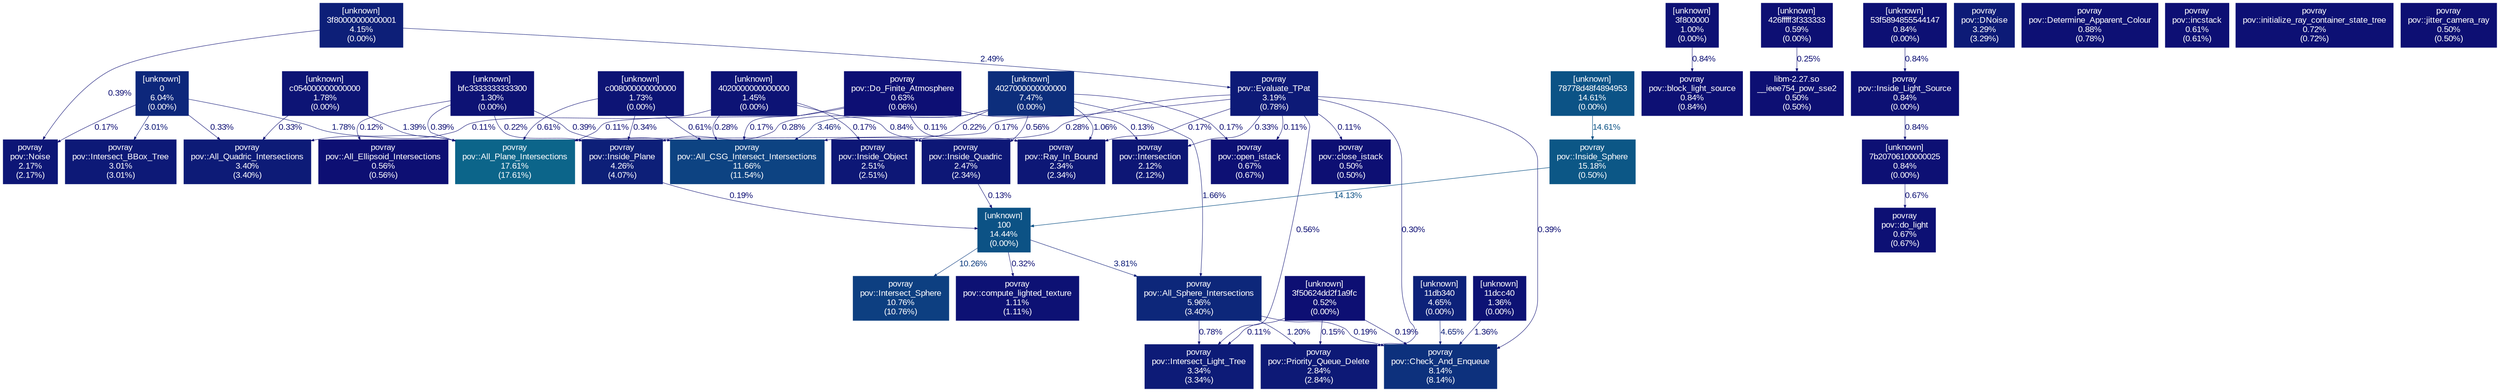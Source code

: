 digraph {
	graph [fontname=Arial, nodesep=0.125, ranksep=0.25];
	node [fontcolor=white, fontname=Arial, height=0, shape=box, style=filled, width=0];
	edge [fontname=Arial];
	"0:[unknown]" [color="#0d277b", fontcolor="#ffffff", fontsize="10.00", label="[unknown]\n0\n6.04%\n(0.00%)"];
	"0:[unknown]" -> "pov::All_Plane_Intersections:/scratch/s1576261/spec-prof/install-spec-prof/CPU2006/453.povray/exe/povray" [arrowsize="0.35", color="#0d1475", fontcolor="#0d1475", fontsize="10.00", label="1.78%", labeldistance="0.50", penwidth="0.50"];
	"0:[unknown]" -> "pov::All_Quadric_Intersections:/scratch/s1576261/spec-prof/install-spec-prof/CPU2006/453.povray/exe/povray" [arrowsize="0.35", color="#0d0e73", fontcolor="#0d0e73", fontsize="10.00", label="0.33%", labeldistance="0.50", penwidth="0.50"];
	"0:[unknown]" -> "pov::Intersect_BBox_Tree:/scratch/s1576261/spec-prof/install-spec-prof/CPU2006/453.povray/exe/povray" [arrowsize="0.35", color="#0d1977", fontcolor="#0d1977", fontsize="10.00", label="3.01%", labeldistance="0.50", penwidth="0.50"];
	"0:[unknown]" -> "pov::Noise:/scratch/s1576261/spec-prof/install-spec-prof/CPU2006/453.povray/exe/povray" [arrowsize="0.35", color="#0d0d73", fontcolor="#0d0d73", fontsize="10.00", label="0.17%", labeldistance="0.50", penwidth="0.50"];
	"100:[unknown]" [color="#0c5285", fontcolor="#ffffff", fontsize="10.00", label="[unknown]\n100\n14.44%\n(0.00%)"];
	"100:[unknown]" -> "pov::All_Sphere_Intersections:/scratch/s1576261/spec-prof/install-spec-prof/CPU2006/453.povray/exe/povray" [arrowsize="0.35", color="#0d1d78", fontcolor="#0d1d78", fontsize="10.00", label="3.81%", labeldistance="0.50", penwidth="0.50"];
	"100:[unknown]" -> "pov::Intersect_Sphere:/scratch/s1576261/spec-prof/install-spec-prof/CPU2006/453.povray/exe/povray" [arrowsize="0.35", color="#0d3c80", fontcolor="#0d3c80", fontsize="10.00", label="10.26%", labeldistance="0.50", penwidth="0.50"];
	"100:[unknown]" -> "pov::compute_lighted_texture:/scratch/s1576261/spec-prof/install-spec-prof/CPU2006/453.povray/exe/povray" [arrowsize="0.35", color="#0d0e73", fontcolor="#0d0e73", fontsize="10.00", label="0.32%", labeldistance="0.50", penwidth="0.50"];
	"11db340:[unknown]" [color="#0d2179", fontcolor="#ffffff", fontsize="10.00", label="[unknown]\n11db340\n4.65%\n(0.00%)"];
	"11db340:[unknown]" -> "pov::Check_And_Enqueue:/scratch/s1576261/spec-prof/install-spec-prof/CPU2006/453.povray/exe/povray" [arrowsize="0.35", color="#0d2179", fontcolor="#0d2179", fontsize="10.00", label="4.65%", labeldistance="0.50", penwidth="0.50"];
	"11dcc40:[unknown]" [color="#0d1274", fontcolor="#ffffff", fontsize="10.00", label="[unknown]\n11dcc40\n1.36%\n(0.00%)"];
	"11dcc40:[unknown]" -> "pov::Check_And_Enqueue:/scratch/s1576261/spec-prof/install-spec-prof/CPU2006/453.povray/exe/povray" [arrowsize="0.35", color="#0d1274", fontcolor="#0d1274", fontsize="10.00", label="1.36%", labeldistance="0.50", penwidth="0.50"];
	"3f50624dd2f1a9fc:[unknown]" [color="#0d0f73", fontcolor="#ffffff", fontsize="10.00", label="[unknown]\n3f50624dd2f1a9fc\n0.52%\n(0.00%)"];
	"3f50624dd2f1a9fc:[unknown]" -> "pov::Check_And_Enqueue:/scratch/s1576261/spec-prof/install-spec-prof/CPU2006/453.povray/exe/povray" [arrowsize="0.35", color="#0d0e73", fontcolor="#0d0e73", fontsize="10.00", label="0.19%", labeldistance="0.50", penwidth="0.50"];
	"3f50624dd2f1a9fc:[unknown]" -> "pov::Intersect_Light_Tree:/scratch/s1576261/spec-prof/install-spec-prof/CPU2006/453.povray/exe/povray" [arrowsize="0.35", color="#0d0d73", fontcolor="#0d0d73", fontsize="10.00", label="0.11%", labeldistance="0.50", penwidth="0.50"];
	"3f50624dd2f1a9fc:[unknown]" -> "pov::Priority_Queue_Delete:/scratch/s1576261/spec-prof/install-spec-prof/CPU2006/453.povray/exe/povray" [arrowsize="0.35", color="#0d0d73", fontcolor="#0d0d73", fontsize="10.00", label="0.15%", labeldistance="0.50", penwidth="0.50"];
	"3f80000000000001:[unknown]" [color="#0d1f78", fontcolor="#ffffff", fontsize="10.00", label="[unknown]\n3f80000000000001\n4.15%\n(0.00%)"];
	"3f80000000000001:[unknown]" -> "pov::Evaluate_TPat:/scratch/s1576261/spec-prof/install-spec-prof/CPU2006/453.povray/exe/povray" [arrowsize="0.35", color="#0d1776", fontcolor="#0d1776", fontsize="10.00", label="2.49%", labeldistance="0.50", penwidth="0.50"];
	"3f80000000000001:[unknown]" -> "pov::Noise:/scratch/s1576261/spec-prof/install-spec-prof/CPU2006/453.povray/exe/povray" [arrowsize="0.35", color="#0d0e73", fontcolor="#0d0e73", fontsize="10.00", label="0.39%", labeldistance="0.50", penwidth="0.50"];
	"3f800000:[unknown]" [color="#0d1174", fontcolor="#ffffff", fontsize="10.00", label="[unknown]\n3f800000\n1.00%\n(0.00%)"];
	"3f800000:[unknown]" -> "pov::block_light_source:/scratch/s1576261/spec-prof/install-spec-prof/CPU2006/453.povray/exe/povray" [arrowsize="0.35", color="#0d1074", fontcolor="#0d1074", fontsize="10.00", label="0.84%", labeldistance="0.50", penwidth="0.50"];
	"4020000000000000:[unknown]" [color="#0d1375", fontcolor="#ffffff", fontsize="10.00", label="[unknown]\n4020000000000000\n1.45%\n(0.00%)"];
	"4020000000000000:[unknown]" -> "pov::All_CSG_Intersect_Intersections:/scratch/s1576261/spec-prof/install-spec-prof/CPU2006/453.povray/exe/povray" [arrowsize="0.35", color="#0d0e73", fontcolor="#0d0e73", fontsize="10.00", label="0.28%", labeldistance="0.50", penwidth="0.50"];
	"4020000000000000:[unknown]" -> "pov::All_Quadric_Intersections:/scratch/s1576261/spec-prof/install-spec-prof/CPU2006/453.povray/exe/povray" [arrowsize="0.35", color="#0d0d73", fontcolor="#0d0d73", fontsize="10.00", label="0.11%", labeldistance="0.50", penwidth="0.50"];
	"4020000000000000:[unknown]" -> "pov::Inside_Object:/scratch/s1576261/spec-prof/install-spec-prof/CPU2006/453.povray/exe/povray" [arrowsize="0.35", color="#0d0d73", fontcolor="#0d0d73", fontsize="10.00", label="0.17%", labeldistance="0.50", penwidth="0.50"];
	"4020000000000000:[unknown]" -> "pov::Inside_Quadric:/scratch/s1576261/spec-prof/install-spec-prof/CPU2006/453.povray/exe/povray" [arrowsize="0.35", color="#0d1074", fontcolor="#0d1074", fontsize="10.00", label="0.84%", labeldistance="0.50", penwidth="0.50"];
	"4027000000000000:[unknown]" [color="#0d2e7c", fontcolor="#ffffff", fontsize="10.00", label="[unknown]\n4027000000000000\n7.47%\n(0.00%)"];
	"4027000000000000:[unknown]" -> "pov::All_CSG_Intersect_Intersections:/scratch/s1576261/spec-prof/install-spec-prof/CPU2006/453.povray/exe/povray" [arrowsize="0.35", color="#0d1b77", fontcolor="#0d1b77", fontsize="10.00", label="3.46%", labeldistance="0.50", penwidth="0.50"];
	"4027000000000000:[unknown]" -> "pov::All_Sphere_Intersections:/scratch/s1576261/spec-prof/install-spec-prof/CPU2006/453.povray/exe/povray" [arrowsize="0.35", color="#0d1475", fontcolor="#0d1475", fontsize="10.00", label="1.66%", labeldistance="0.50", penwidth="0.50"];
	"4027000000000000:[unknown]" -> "pov::Inside_Object:/scratch/s1576261/spec-prof/install-spec-prof/CPU2006/453.povray/exe/povray" [arrowsize="0.35", color="#0d0e73", fontcolor="#0d0e73", fontsize="10.00", label="0.22%", labeldistance="0.50", penwidth="0.50"];
	"4027000000000000:[unknown]" -> "pov::Inside_Plane:/scratch/s1576261/spec-prof/install-spec-prof/CPU2006/453.povray/exe/povray" [arrowsize="0.35", color="#0d0e73", fontcolor="#0d0e73", fontsize="10.00", label="0.28%", labeldistance="0.50", penwidth="0.50"];
	"4027000000000000:[unknown]" -> "pov::Inside_Quadric:/scratch/s1576261/spec-prof/install-spec-prof/CPU2006/453.povray/exe/povray" [arrowsize="0.35", color="#0d0f73", fontcolor="#0d0f73", fontsize="10.00", label="0.56%", labeldistance="0.50", penwidth="0.50"];
	"4027000000000000:[unknown]" -> "pov::Ray_In_Bound:/scratch/s1576261/spec-prof/install-spec-prof/CPU2006/453.povray/exe/povray" [arrowsize="0.35", color="#0d1174", fontcolor="#0d1174", fontsize="10.00", label="1.06%", labeldistance="0.50", penwidth="0.50"];
	"4027000000000000:[unknown]" -> "pov::open_istack:/scratch/s1576261/spec-prof/install-spec-prof/CPU2006/453.povray/exe/povray" [arrowsize="0.35", color="#0d0d73", fontcolor="#0d0d73", fontsize="10.00", label="0.17%", labeldistance="0.50", penwidth="0.50"];
	"426fffff3f333333:[unknown]" [color="#0d0f73", fontcolor="#ffffff", fontsize="10.00", label="[unknown]\n426fffff3f333333\n0.59%\n(0.00%)"];
	"426fffff3f333333:[unknown]" -> "__ieee754_pow_sse2:/lib64/libm-2.27.so" [arrowsize="0.35", color="#0d0e73", fontcolor="#0d0e73", fontsize="10.00", label="0.25%", labeldistance="0.50", penwidth="0.50"];
	"53f5894855544147:[unknown]" [color="#0d1074", fontcolor="#ffffff", fontsize="10.00", label="[unknown]\n53f5894855544147\n0.84%\n(0.00%)"];
	"53f5894855544147:[unknown]" -> "pov::Inside_Light_Source:/scratch/s1576261/spec-prof/install-spec-prof/CPU2006/453.povray/exe/povray" [arrowsize="0.35", color="#0d1074", fontcolor="#0d1074", fontsize="10.00", label="0.84%", labeldistance="0.50", penwidth="0.50"];
	"78778d48f4894953:[unknown]" [color="#0c5386", fontcolor="#ffffff", fontsize="10.00", label="[unknown]\n78778d48f4894953\n14.61%\n(0.00%)"];
	"78778d48f4894953:[unknown]" -> "pov::Inside_Sphere:/scratch/s1576261/spec-prof/install-spec-prof/CPU2006/453.povray/exe/povray" [arrowsize="0.38", color="#0c5386", fontcolor="#0c5386", fontsize="10.00", label="14.61%", labeldistance="0.58", penwidth="0.58"];
	"7b20706100000025:[unknown]" [color="#0d1074", fontcolor="#ffffff", fontsize="10.00", label="[unknown]\n7b20706100000025\n0.84%\n(0.00%)"];
	"7b20706100000025:[unknown]" -> "pov::do_light:/scratch/s1576261/spec-prof/install-spec-prof/CPU2006/453.povray/exe/povray" [arrowsize="0.35", color="#0d1074", fontcolor="#0d1074", fontsize="10.00", label="0.67%", labeldistance="0.50", penwidth="0.50"];
	"__ieee754_pow_sse2:/lib64/libm-2.27.so" [color="#0d0f73", fontcolor="#ffffff", fontsize="10.00", label="libm-2.27.so\n__ieee754_pow_sse2\n0.50%\n(0.50%)"];
	"bfc3333333333300:[unknown]" [color="#0d1274", fontcolor="#ffffff", fontsize="10.00", label="[unknown]\nbfc3333333333300\n1.30%\n(0.00%)"];
	"bfc3333333333300:[unknown]" -> "pov::All_CSG_Intersect_Intersections:/scratch/s1576261/spec-prof/install-spec-prof/CPU2006/453.povray/exe/povray" [arrowsize="0.35", color="#0d0e73", fontcolor="#0d0e73", fontsize="10.00", label="0.39%", labeldistance="0.50", penwidth="0.50"];
	"bfc3333333333300:[unknown]" -> "pov::All_Ellipsoid_Intersections:/scratch/s1576261/spec-prof/install-spec-prof/CPU2006/453.povray/exe/povray" [arrowsize="0.35", color="#0d0d73", fontcolor="#0d0d73", fontsize="10.00", label="0.12%", labeldistance="0.50", penwidth="0.50"];
	"bfc3333333333300:[unknown]" -> "pov::All_Plane_Intersections:/scratch/s1576261/spec-prof/install-spec-prof/CPU2006/453.povray/exe/povray" [arrowsize="0.35", color="#0d0e73", fontcolor="#0d0e73", fontsize="10.00", label="0.39%", labeldistance="0.50", penwidth="0.50"];
	"bfc3333333333300:[unknown]" -> "pov::Inside_Plane:/scratch/s1576261/spec-prof/install-spec-prof/CPU2006/453.povray/exe/povray" [arrowsize="0.35", color="#0d0e73", fontcolor="#0d0e73", fontsize="10.00", label="0.22%", labeldistance="0.50", penwidth="0.50"];
	"c008000000000000:[unknown]" [color="#0d1475", fontcolor="#ffffff", fontsize="10.00", label="[unknown]\nc008000000000000\n1.73%\n(0.00%)"];
	"c008000000000000:[unknown]" -> "pov::All_CSG_Intersect_Intersections:/scratch/s1576261/spec-prof/install-spec-prof/CPU2006/453.povray/exe/povray" [arrowsize="0.35", color="#0d0f74", fontcolor="#0d0f74", fontsize="10.00", label="0.61%", labeldistance="0.50", penwidth="0.50"];
	"c008000000000000:[unknown]" -> "pov::All_Plane_Intersections:/scratch/s1576261/spec-prof/install-spec-prof/CPU2006/453.povray/exe/povray" [arrowsize="0.35", color="#0d0f74", fontcolor="#0d0f74", fontsize="10.00", label="0.61%", labeldistance="0.50", penwidth="0.50"];
	"c008000000000000:[unknown]" -> "pov::Inside_Plane:/scratch/s1576261/spec-prof/install-spec-prof/CPU2006/453.povray/exe/povray" [arrowsize="0.35", color="#0d0e73", fontcolor="#0d0e73", fontsize="10.00", label="0.34%", labeldistance="0.50", penwidth="0.50"];
	"c054000000000000:[unknown]" [color="#0d1475", fontcolor="#ffffff", fontsize="10.00", label="[unknown]\nc054000000000000\n1.78%\n(0.00%)"];
	"c054000000000000:[unknown]" -> "pov::All_Plane_Intersections:/scratch/s1576261/spec-prof/install-spec-prof/CPU2006/453.povray/exe/povray" [arrowsize="0.35", color="#0d1375", fontcolor="#0d1375", fontsize="10.00", label="1.39%", labeldistance="0.50", penwidth="0.50"];
	"c054000000000000:[unknown]" -> "pov::All_Quadric_Intersections:/scratch/s1576261/spec-prof/install-spec-prof/CPU2006/453.povray/exe/povray" [arrowsize="0.35", color="#0d0e73", fontcolor="#0d0e73", fontsize="10.00", label="0.33%", labeldistance="0.50", penwidth="0.50"];
	"pov::All_CSG_Intersect_Intersections:/scratch/s1576261/spec-prof/install-spec-prof/CPU2006/453.povray/exe/povray" [color="#0d4382", fontcolor="#ffffff", fontsize="10.00", label="povray\npov::All_CSG_Intersect_Intersections\n11.66%\n(11.54%)"];
	"pov::All_Ellipsoid_Intersections:/scratch/s1576261/spec-prof/install-spec-prof/CPU2006/453.povray/exe/povray" [color="#0d0f73", fontcolor="#ffffff", fontsize="10.00", label="povray\npov::All_Ellipsoid_Intersections\n0.56%\n(0.56%)"];
	"pov::All_Plane_Intersections:/scratch/s1576261/spec-prof/install-spec-prof/CPU2006/453.povray/exe/povray" [color="#0c658a", fontcolor="#ffffff", fontsize="10.00", label="povray\npov::All_Plane_Intersections\n17.61%\n(17.61%)"];
	"pov::All_Quadric_Intersections:/scratch/s1576261/spec-prof/install-spec-prof/CPU2006/453.povray/exe/povray" [color="#0d1b77", fontcolor="#ffffff", fontsize="10.00", label="povray\npov::All_Quadric_Intersections\n3.40%\n(3.40%)"];
	"pov::All_Sphere_Intersections:/scratch/s1576261/spec-prof/install-spec-prof/CPU2006/453.povray/exe/povray" [color="#0d277a", fontcolor="#ffffff", fontsize="10.00", label="povray\npov::All_Sphere_Intersections\n5.96%\n(3.40%)"];
	"pov::All_Sphere_Intersections:/scratch/s1576261/spec-prof/install-spec-prof/CPU2006/453.povray/exe/povray" -> "pov::Check_And_Enqueue:/scratch/s1576261/spec-prof/install-spec-prof/CPU2006/453.povray/exe/povray" [arrowsize="0.35", color="#0d0e73", fontcolor="#0d0e73", fontsize="10.00", label="0.19%", labeldistance="0.50", penwidth="0.50"];
	"pov::All_Sphere_Intersections:/scratch/s1576261/spec-prof/install-spec-prof/CPU2006/453.povray/exe/povray" -> "pov::Intersect_Light_Tree:/scratch/s1576261/spec-prof/install-spec-prof/CPU2006/453.povray/exe/povray" [arrowsize="0.35", color="#0d1074", fontcolor="#0d1074", fontsize="10.00", label="0.78%", labeldistance="0.50", penwidth="0.50"];
	"pov::All_Sphere_Intersections:/scratch/s1576261/spec-prof/install-spec-prof/CPU2006/453.povray/exe/povray" -> "pov::Priority_Queue_Delete:/scratch/s1576261/spec-prof/install-spec-prof/CPU2006/453.povray/exe/povray" [arrowsize="0.35", color="#0d1274", fontcolor="#0d1274", fontsize="10.00", label="1.20%", labeldistance="0.50", penwidth="0.50"];
	"pov::Check_And_Enqueue:/scratch/s1576261/spec-prof/install-spec-prof/CPU2006/453.povray/exe/povray" [color="#0d317d", fontcolor="#ffffff", fontsize="10.00", label="povray\npov::Check_And_Enqueue\n8.14%\n(8.14%)"];
	"pov::DNoise:/scratch/s1576261/spec-prof/install-spec-prof/CPU2006/453.povray/exe/povray" [color="#0d1b77", fontcolor="#ffffff", fontsize="10.00", label="povray\npov::DNoise\n3.29%\n(3.29%)"];
	"pov::Determine_Apparent_Colour:/scratch/s1576261/spec-prof/install-spec-prof/CPU2006/453.povray/exe/povray" [color="#0d1074", fontcolor="#ffffff", fontsize="10.00", label="povray\npov::Determine_Apparent_Colour\n0.88%\n(0.78%)"];
	"pov::Do_Finite_Atmosphere:/scratch/s1576261/spec-prof/install-spec-prof/CPU2006/453.povray/exe/povray" [color="#0d0f74", fontcolor="#ffffff", fontsize="10.00", label="povray\npov::Do_Finite_Atmosphere\n0.63%\n(0.06%)"];
	"pov::Do_Finite_Atmosphere:/scratch/s1576261/spec-prof/install-spec-prof/CPU2006/453.povray/exe/povray" -> "pov::All_CSG_Intersect_Intersections:/scratch/s1576261/spec-prof/install-spec-prof/CPU2006/453.povray/exe/povray" [arrowsize="0.35", color="#0d0d73", fontcolor="#0d0d73", fontsize="10.00", label="0.17%", labeldistance="0.50", penwidth="0.50"];
	"pov::Do_Finite_Atmosphere:/scratch/s1576261/spec-prof/install-spec-prof/CPU2006/453.povray/exe/povray" -> "pov::All_Plane_Intersections:/scratch/s1576261/spec-prof/install-spec-prof/CPU2006/453.povray/exe/povray" [arrowsize="0.35", color="#0d0d73", fontcolor="#0d0d73", fontsize="10.00", label="0.11%", labeldistance="0.50", penwidth="0.50"];
	"pov::Do_Finite_Atmosphere:/scratch/s1576261/spec-prof/install-spec-prof/CPU2006/453.povray/exe/povray" -> "pov::Intersection:/scratch/s1576261/spec-prof/install-spec-prof/CPU2006/453.povray/exe/povray" [arrowsize="0.35", color="#0d0d73", fontcolor="#0d0d73", fontsize="10.00", label="0.13%", labeldistance="0.50", penwidth="0.50"];
	"pov::Do_Finite_Atmosphere:/scratch/s1576261/spec-prof/install-spec-prof/CPU2006/453.povray/exe/povray" -> "pov::Ray_In_Bound:/scratch/s1576261/spec-prof/install-spec-prof/CPU2006/453.povray/exe/povray" [arrowsize="0.35", color="#0d0d73", fontcolor="#0d0d73", fontsize="10.00", label="0.11%", labeldistance="0.50", penwidth="0.50"];
	"pov::Evaluate_TPat:/scratch/s1576261/spec-prof/install-spec-prof/CPU2006/453.povray/exe/povray" [color="#0d1a77", fontcolor="#ffffff", fontsize="10.00", label="povray\npov::Evaluate_TPat\n3.19%\n(0.78%)"];
	"pov::Evaluate_TPat:/scratch/s1576261/spec-prof/install-spec-prof/CPU2006/453.povray/exe/povray" -> "pov::All_CSG_Intersect_Intersections:/scratch/s1576261/spec-prof/install-spec-prof/CPU2006/453.povray/exe/povray" [arrowsize="0.35", color="#0d0e73", fontcolor="#0d0e73", fontsize="10.00", label="0.28%", labeldistance="0.50", penwidth="0.50"];
	"pov::Evaluate_TPat:/scratch/s1576261/spec-prof/install-spec-prof/CPU2006/453.povray/exe/povray" -> "pov::All_Plane_Intersections:/scratch/s1576261/spec-prof/install-spec-prof/CPU2006/453.povray/exe/povray" [arrowsize="0.35", color="#0d0d73", fontcolor="#0d0d73", fontsize="10.00", label="0.17%", labeldistance="0.50", penwidth="0.50"];
	"pov::Evaluate_TPat:/scratch/s1576261/spec-prof/install-spec-prof/CPU2006/453.povray/exe/povray" -> "pov::Check_And_Enqueue:/scratch/s1576261/spec-prof/install-spec-prof/CPU2006/453.povray/exe/povray" [arrowsize="0.35", color="#0d0e73", fontcolor="#0d0e73", fontsize="10.00", label="0.39%", labeldistance="0.50", penwidth="0.50"];
	"pov::Evaluate_TPat:/scratch/s1576261/spec-prof/install-spec-prof/CPU2006/453.povray/exe/povray" -> "pov::Intersect_Light_Tree:/scratch/s1576261/spec-prof/install-spec-prof/CPU2006/453.povray/exe/povray" [arrowsize="0.35", color="#0d0f73", fontcolor="#0d0f73", fontsize="10.00", label="0.56%", labeldistance="0.50", penwidth="0.50"];
	"pov::Evaluate_TPat:/scratch/s1576261/spec-prof/install-spec-prof/CPU2006/453.povray/exe/povray" -> "pov::Intersection:/scratch/s1576261/spec-prof/install-spec-prof/CPU2006/453.povray/exe/povray" [arrowsize="0.35", color="#0d0e73", fontcolor="#0d0e73", fontsize="10.00", label="0.33%", labeldistance="0.50", penwidth="0.50"];
	"pov::Evaluate_TPat:/scratch/s1576261/spec-prof/install-spec-prof/CPU2006/453.povray/exe/povray" -> "pov::Priority_Queue_Delete:/scratch/s1576261/spec-prof/install-spec-prof/CPU2006/453.povray/exe/povray" [arrowsize="0.35", color="#0d0e73", fontcolor="#0d0e73", fontsize="10.00", label="0.30%", labeldistance="0.50", penwidth="0.50"];
	"pov::Evaluate_TPat:/scratch/s1576261/spec-prof/install-spec-prof/CPU2006/453.povray/exe/povray" -> "pov::Ray_In_Bound:/scratch/s1576261/spec-prof/install-spec-prof/CPU2006/453.povray/exe/povray" [arrowsize="0.35", color="#0d0d73", fontcolor="#0d0d73", fontsize="10.00", label="0.17%", labeldistance="0.50", penwidth="0.50"];
	"pov::Evaluate_TPat:/scratch/s1576261/spec-prof/install-spec-prof/CPU2006/453.povray/exe/povray" -> "pov::close_istack:/scratch/s1576261/spec-prof/install-spec-prof/CPU2006/453.povray/exe/povray" [arrowsize="0.35", color="#0d0d73", fontcolor="#0d0d73", fontsize="10.00", label="0.11%", labeldistance="0.50", penwidth="0.50"];
	"pov::Evaluate_TPat:/scratch/s1576261/spec-prof/install-spec-prof/CPU2006/453.povray/exe/povray" -> "pov::open_istack:/scratch/s1576261/spec-prof/install-spec-prof/CPU2006/453.povray/exe/povray" [arrowsize="0.35", color="#0d0d73", fontcolor="#0d0d73", fontsize="10.00", label="0.11%", labeldistance="0.50", penwidth="0.50"];
	"pov::Inside_Light_Source:/scratch/s1576261/spec-prof/install-spec-prof/CPU2006/453.povray/exe/povray" [color="#0d1074", fontcolor="#ffffff", fontsize="10.00", label="povray\npov::Inside_Light_Source\n0.84%\n(0.00%)"];
	"pov::Inside_Light_Source:/scratch/s1576261/spec-prof/install-spec-prof/CPU2006/453.povray/exe/povray" -> "7b20706100000025:[unknown]" [arrowsize="0.35", color="#0d1074", fontcolor="#0d1074", fontsize="10.00", label="0.84%", labeldistance="0.50", penwidth="0.50"];
	"pov::Inside_Object:/scratch/s1576261/spec-prof/install-spec-prof/CPU2006/453.povray/exe/povray" [color="#0d1776", fontcolor="#ffffff", fontsize="10.00", label="povray\npov::Inside_Object\n2.51%\n(2.51%)"];
	"pov::Inside_Plane:/scratch/s1576261/spec-prof/install-spec-prof/CPU2006/453.povray/exe/povray" [color="#0d1f78", fontcolor="#ffffff", fontsize="10.00", label="povray\npov::Inside_Plane\n4.26%\n(4.07%)"];
	"pov::Inside_Plane:/scratch/s1576261/spec-prof/install-spec-prof/CPU2006/453.povray/exe/povray" -> "100:[unknown]" [arrowsize="0.35", color="#0d0e73", fontcolor="#0d0e73", fontsize="10.00", label="0.19%", labeldistance="0.50", penwidth="0.50"];
	"pov::Inside_Quadric:/scratch/s1576261/spec-prof/install-spec-prof/CPU2006/453.povray/exe/povray" [color="#0d1776", fontcolor="#ffffff", fontsize="10.00", label="povray\npov::Inside_Quadric\n2.47%\n(2.34%)"];
	"pov::Inside_Quadric:/scratch/s1576261/spec-prof/install-spec-prof/CPU2006/453.povray/exe/povray" -> "100:[unknown]" [arrowsize="0.35", color="#0d0d73", fontcolor="#0d0d73", fontsize="10.00", label="0.13%", labeldistance="0.50", penwidth="0.50"];
	"pov::Inside_Sphere:/scratch/s1576261/spec-prof/install-spec-prof/CPU2006/453.povray/exe/povray" [color="#0c5786", fontcolor="#ffffff", fontsize="10.00", label="povray\npov::Inside_Sphere\n15.18%\n(0.50%)"];
	"pov::Inside_Sphere:/scratch/s1576261/spec-prof/install-spec-prof/CPU2006/453.povray/exe/povray" -> "100:[unknown]" [arrowsize="0.38", color="#0c5185", fontcolor="#0c5185", fontsize="10.00", label="14.13%", labeldistance="0.57", penwidth="0.57"];
	"pov::Intersect_BBox_Tree:/scratch/s1576261/spec-prof/install-spec-prof/CPU2006/453.povray/exe/povray" [color="#0d1977", fontcolor="#ffffff", fontsize="10.00", label="povray\npov::Intersect_BBox_Tree\n3.01%\n(3.01%)"];
	"pov::Intersect_Light_Tree:/scratch/s1576261/spec-prof/install-spec-prof/CPU2006/453.povray/exe/povray" [color="#0d1b77", fontcolor="#ffffff", fontsize="10.00", label="povray\npov::Intersect_Light_Tree\n3.34%\n(3.34%)"];
	"pov::Intersect_Sphere:/scratch/s1576261/spec-prof/install-spec-prof/CPU2006/453.povray/exe/povray" [color="#0d3f81", fontcolor="#ffffff", fontsize="10.00", label="povray\npov::Intersect_Sphere\n10.76%\n(10.76%)"];
	"pov::Intersection:/scratch/s1576261/spec-prof/install-spec-prof/CPU2006/453.povray/exe/povray" [color="#0d1675", fontcolor="#ffffff", fontsize="10.00", label="povray\npov::Intersection\n2.12%\n(2.12%)"];
	"pov::Noise:/scratch/s1576261/spec-prof/install-spec-prof/CPU2006/453.povray/exe/povray" [color="#0d1676", fontcolor="#ffffff", fontsize="10.00", label="povray\npov::Noise\n2.17%\n(2.17%)"];
	"pov::Priority_Queue_Delete:/scratch/s1576261/spec-prof/install-spec-prof/CPU2006/453.povray/exe/povray" [color="#0d1976", fontcolor="#ffffff", fontsize="10.00", label="povray\npov::Priority_Queue_Delete\n2.84%\n(2.84%)"];
	"pov::Ray_In_Bound:/scratch/s1576261/spec-prof/install-spec-prof/CPU2006/453.povray/exe/povray" [color="#0d1776", fontcolor="#ffffff", fontsize="10.00", label="povray\npov::Ray_In_Bound\n2.34%\n(2.34%)"];
	"pov::block_light_source:/scratch/s1576261/spec-prof/install-spec-prof/CPU2006/453.povray/exe/povray" [color="#0d1074", fontcolor="#ffffff", fontsize="10.00", label="povray\npov::block_light_source\n0.84%\n(0.84%)"];
	"pov::close_istack:/scratch/s1576261/spec-prof/install-spec-prof/CPU2006/453.povray/exe/povray" [color="#0d0f73", fontcolor="#ffffff", fontsize="10.00", label="povray\npov::close_istack\n0.50%\n(0.50%)"];
	"pov::compute_lighted_texture:/scratch/s1576261/spec-prof/install-spec-prof/CPU2006/453.povray/exe/povray" [color="#0d1174", fontcolor="#ffffff", fontsize="10.00", label="povray\npov::compute_lighted_texture\n1.11%\n(1.11%)"];
	"pov::do_light:/scratch/s1576261/spec-prof/install-spec-prof/CPU2006/453.povray/exe/povray" [color="#0d1074", fontcolor="#ffffff", fontsize="10.00", label="povray\npov::do_light\n0.67%\n(0.67%)"];
	"pov::incstack:/scratch/s1576261/spec-prof/install-spec-prof/CPU2006/453.povray/exe/povray" [color="#0d0f74", fontcolor="#ffffff", fontsize="10.00", label="povray\npov::incstack\n0.61%\n(0.61%)"];
	"pov::initialize_ray_container_state_tree:/scratch/s1576261/spec-prof/install-spec-prof/CPU2006/453.povray/exe/povray" [color="#0d1074", fontcolor="#ffffff", fontsize="10.00", label="povray\npov::initialize_ray_container_state_tree\n0.72%\n(0.72%)"];
	"pov::jitter_camera_ray:/scratch/s1576261/spec-prof/install-spec-prof/CPU2006/453.povray/exe/povray" [color="#0d0f73", fontcolor="#ffffff", fontsize="10.00", label="povray\npov::jitter_camera_ray\n0.50%\n(0.50%)"];
	"pov::open_istack:/scratch/s1576261/spec-prof/install-spec-prof/CPU2006/453.povray/exe/povray" [color="#0d1074", fontcolor="#ffffff", fontsize="10.00", label="povray\npov::open_istack\n0.67%\n(0.67%)"];
}
